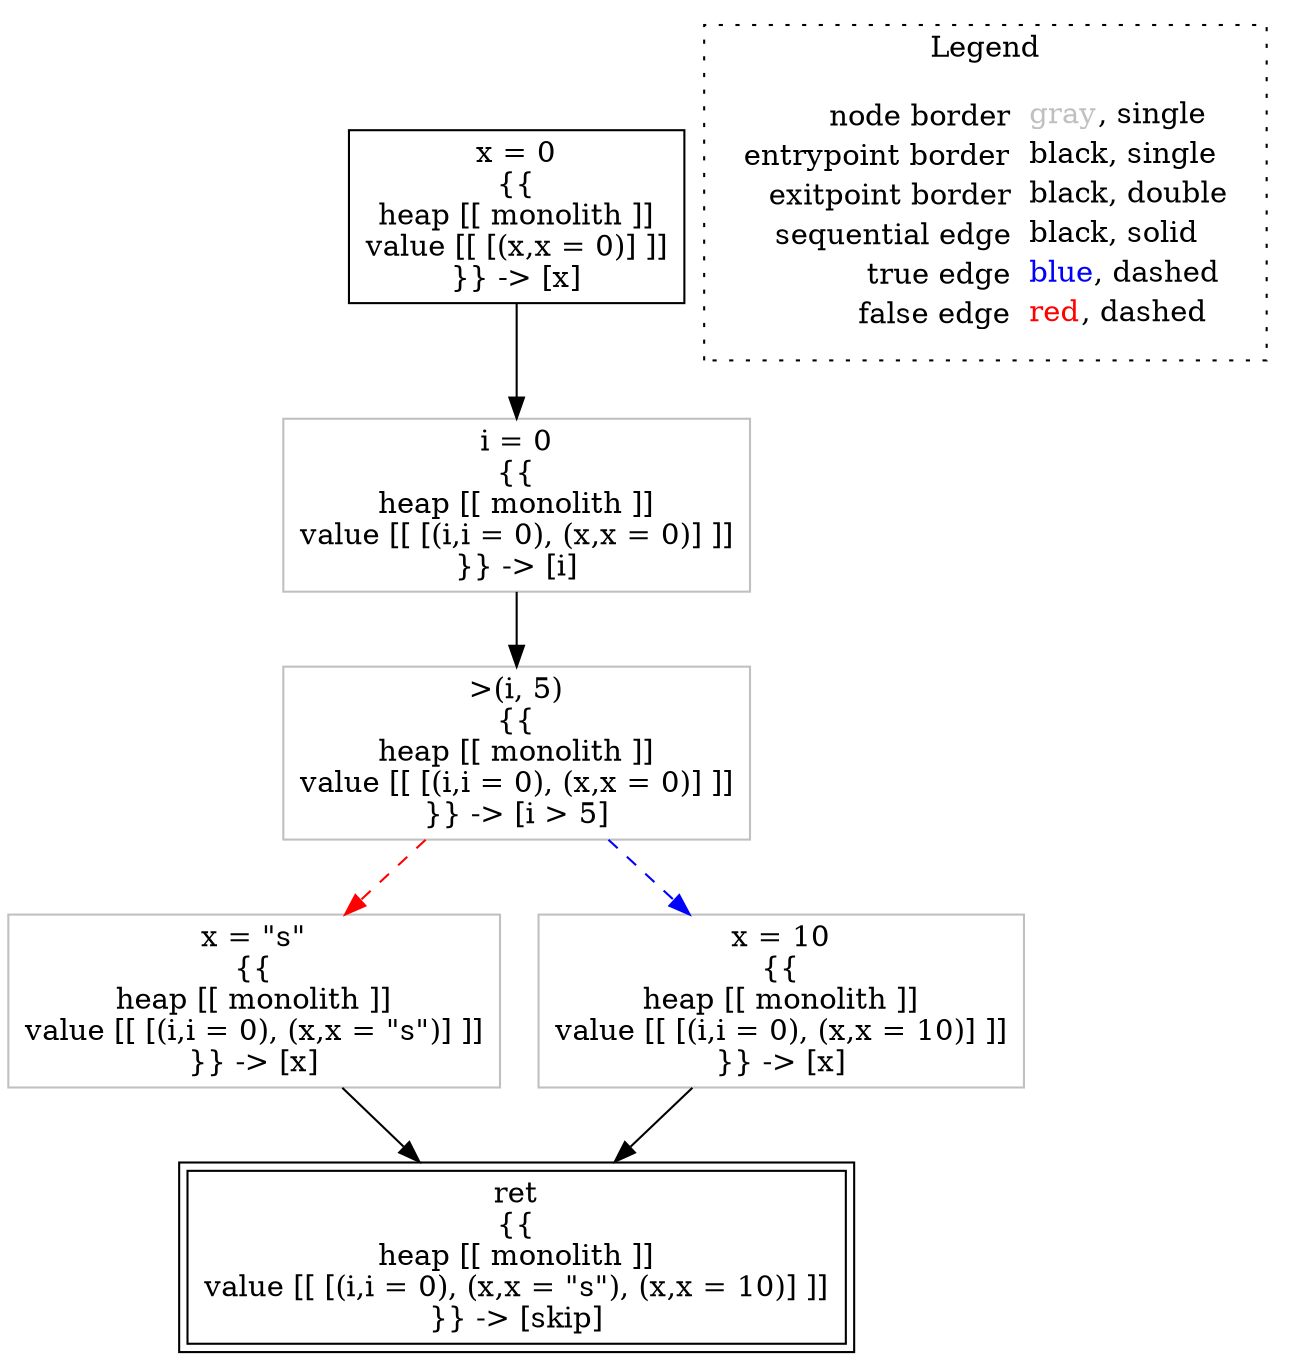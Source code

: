 digraph {
	"node0" [shape="rect",color="black",label=<x = 0<BR/>{{<BR/>heap [[ monolith ]]<BR/>value [[ [(x,x = 0)] ]]<BR/>}} -&gt; [x]>];
	"node1" [shape="rect",color="gray",label=<&gt;(i, 5)<BR/>{{<BR/>heap [[ monolith ]]<BR/>value [[ [(i,i = 0), (x,x = 0)] ]]<BR/>}} -&gt; [i &gt; 5]>];
	"node2" [shape="rect",color="gray",label=<i = 0<BR/>{{<BR/>heap [[ monolith ]]<BR/>value [[ [(i,i = 0), (x,x = 0)] ]]<BR/>}} -&gt; [i]>];
	"node3" [shape="rect",color="gray",label=<x = &quot;s&quot;<BR/>{{<BR/>heap [[ monolith ]]<BR/>value [[ [(i,i = 0), (x,x = &quot;s&quot;)] ]]<BR/>}} -&gt; [x]>];
	"node4" [shape="rect",color="gray",label=<x = 10<BR/>{{<BR/>heap [[ monolith ]]<BR/>value [[ [(i,i = 0), (x,x = 10)] ]]<BR/>}} -&gt; [x]>];
	"node5" [shape="rect",color="black",peripheries="2",label=<ret<BR/>{{<BR/>heap [[ monolith ]]<BR/>value [[ [(i,i = 0), (x,x = &quot;s&quot;), (x,x = 10)] ]]<BR/>}} -&gt; [skip]>];
	"node1" -> "node3" [color="red",style="dashed"];
	"node1" -> "node4" [color="blue",style="dashed"];
	"node2" -> "node1" [color="black"];
	"node3" -> "node5" [color="black"];
	"node4" -> "node5" [color="black"];
	"node0" -> "node2" [color="black"];
subgraph cluster_legend {
	label="Legend";
	style=dotted;
	node [shape=plaintext];
	"legend" [label=<<table border="0" cellpadding="2" cellspacing="0" cellborder="0"><tr><td align="right">node border&nbsp;</td><td align="left"><font color="gray">gray</font>, single</td></tr><tr><td align="right">entrypoint border&nbsp;</td><td align="left"><font color="black">black</font>, single</td></tr><tr><td align="right">exitpoint border&nbsp;</td><td align="left"><font color="black">black</font>, double</td></tr><tr><td align="right">sequential edge&nbsp;</td><td align="left"><font color="black">black</font>, solid</td></tr><tr><td align="right">true edge&nbsp;</td><td align="left"><font color="blue">blue</font>, dashed</td></tr><tr><td align="right">false edge&nbsp;</td><td align="left"><font color="red">red</font>, dashed</td></tr></table>>];
}

}
